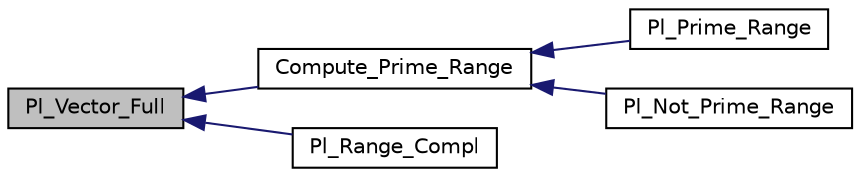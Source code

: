 digraph "Pl_Vector_Full"
{
  edge [fontname="Helvetica",fontsize="10",labelfontname="Helvetica",labelfontsize="10"];
  node [fontname="Helvetica",fontsize="10",shape=record];
  rankdir="LR";
  Node1 [label="Pl_Vector_Full",height=0.2,width=0.4,color="black", fillcolor="grey75", style="filled", fontcolor="black"];
  Node1 -> Node2 [dir="back",color="midnightblue",fontsize="10",style="solid",fontname="Helvetica"];
  Node2 [label="Compute_Prime_Range",height=0.2,width=0.4,color="black", fillcolor="white", style="filled",URL="$fd__prime__c_8c.html#a30372e1fa62b55e9b665d97146181da0"];
  Node2 -> Node3 [dir="back",color="midnightblue",fontsize="10",style="solid",fontname="Helvetica"];
  Node3 [label="Pl_Prime_Range",height=0.2,width=0.4,color="black", fillcolor="white", style="filled",URL="$fd__prime__c_8c.html#a14b1fe80c629c41524968e763f8e5434"];
  Node2 -> Node4 [dir="back",color="midnightblue",fontsize="10",style="solid",fontname="Helvetica"];
  Node4 [label="Pl_Not_Prime_Range",height=0.2,width=0.4,color="black", fillcolor="white", style="filled",URL="$fd__prime__c_8c.html#a662541e2209c47d869827a57ee60a76c"];
  Node1 -> Node5 [dir="back",color="midnightblue",fontsize="10",style="solid",fontname="Helvetica"];
  Node5 [label="Pl_Range_Compl",height=0.2,width=0.4,color="black", fillcolor="white", style="filled",URL="$fd__range_8h.html#a087e9ffdf63c5a56e09a4c2ff4461bac"];
}
